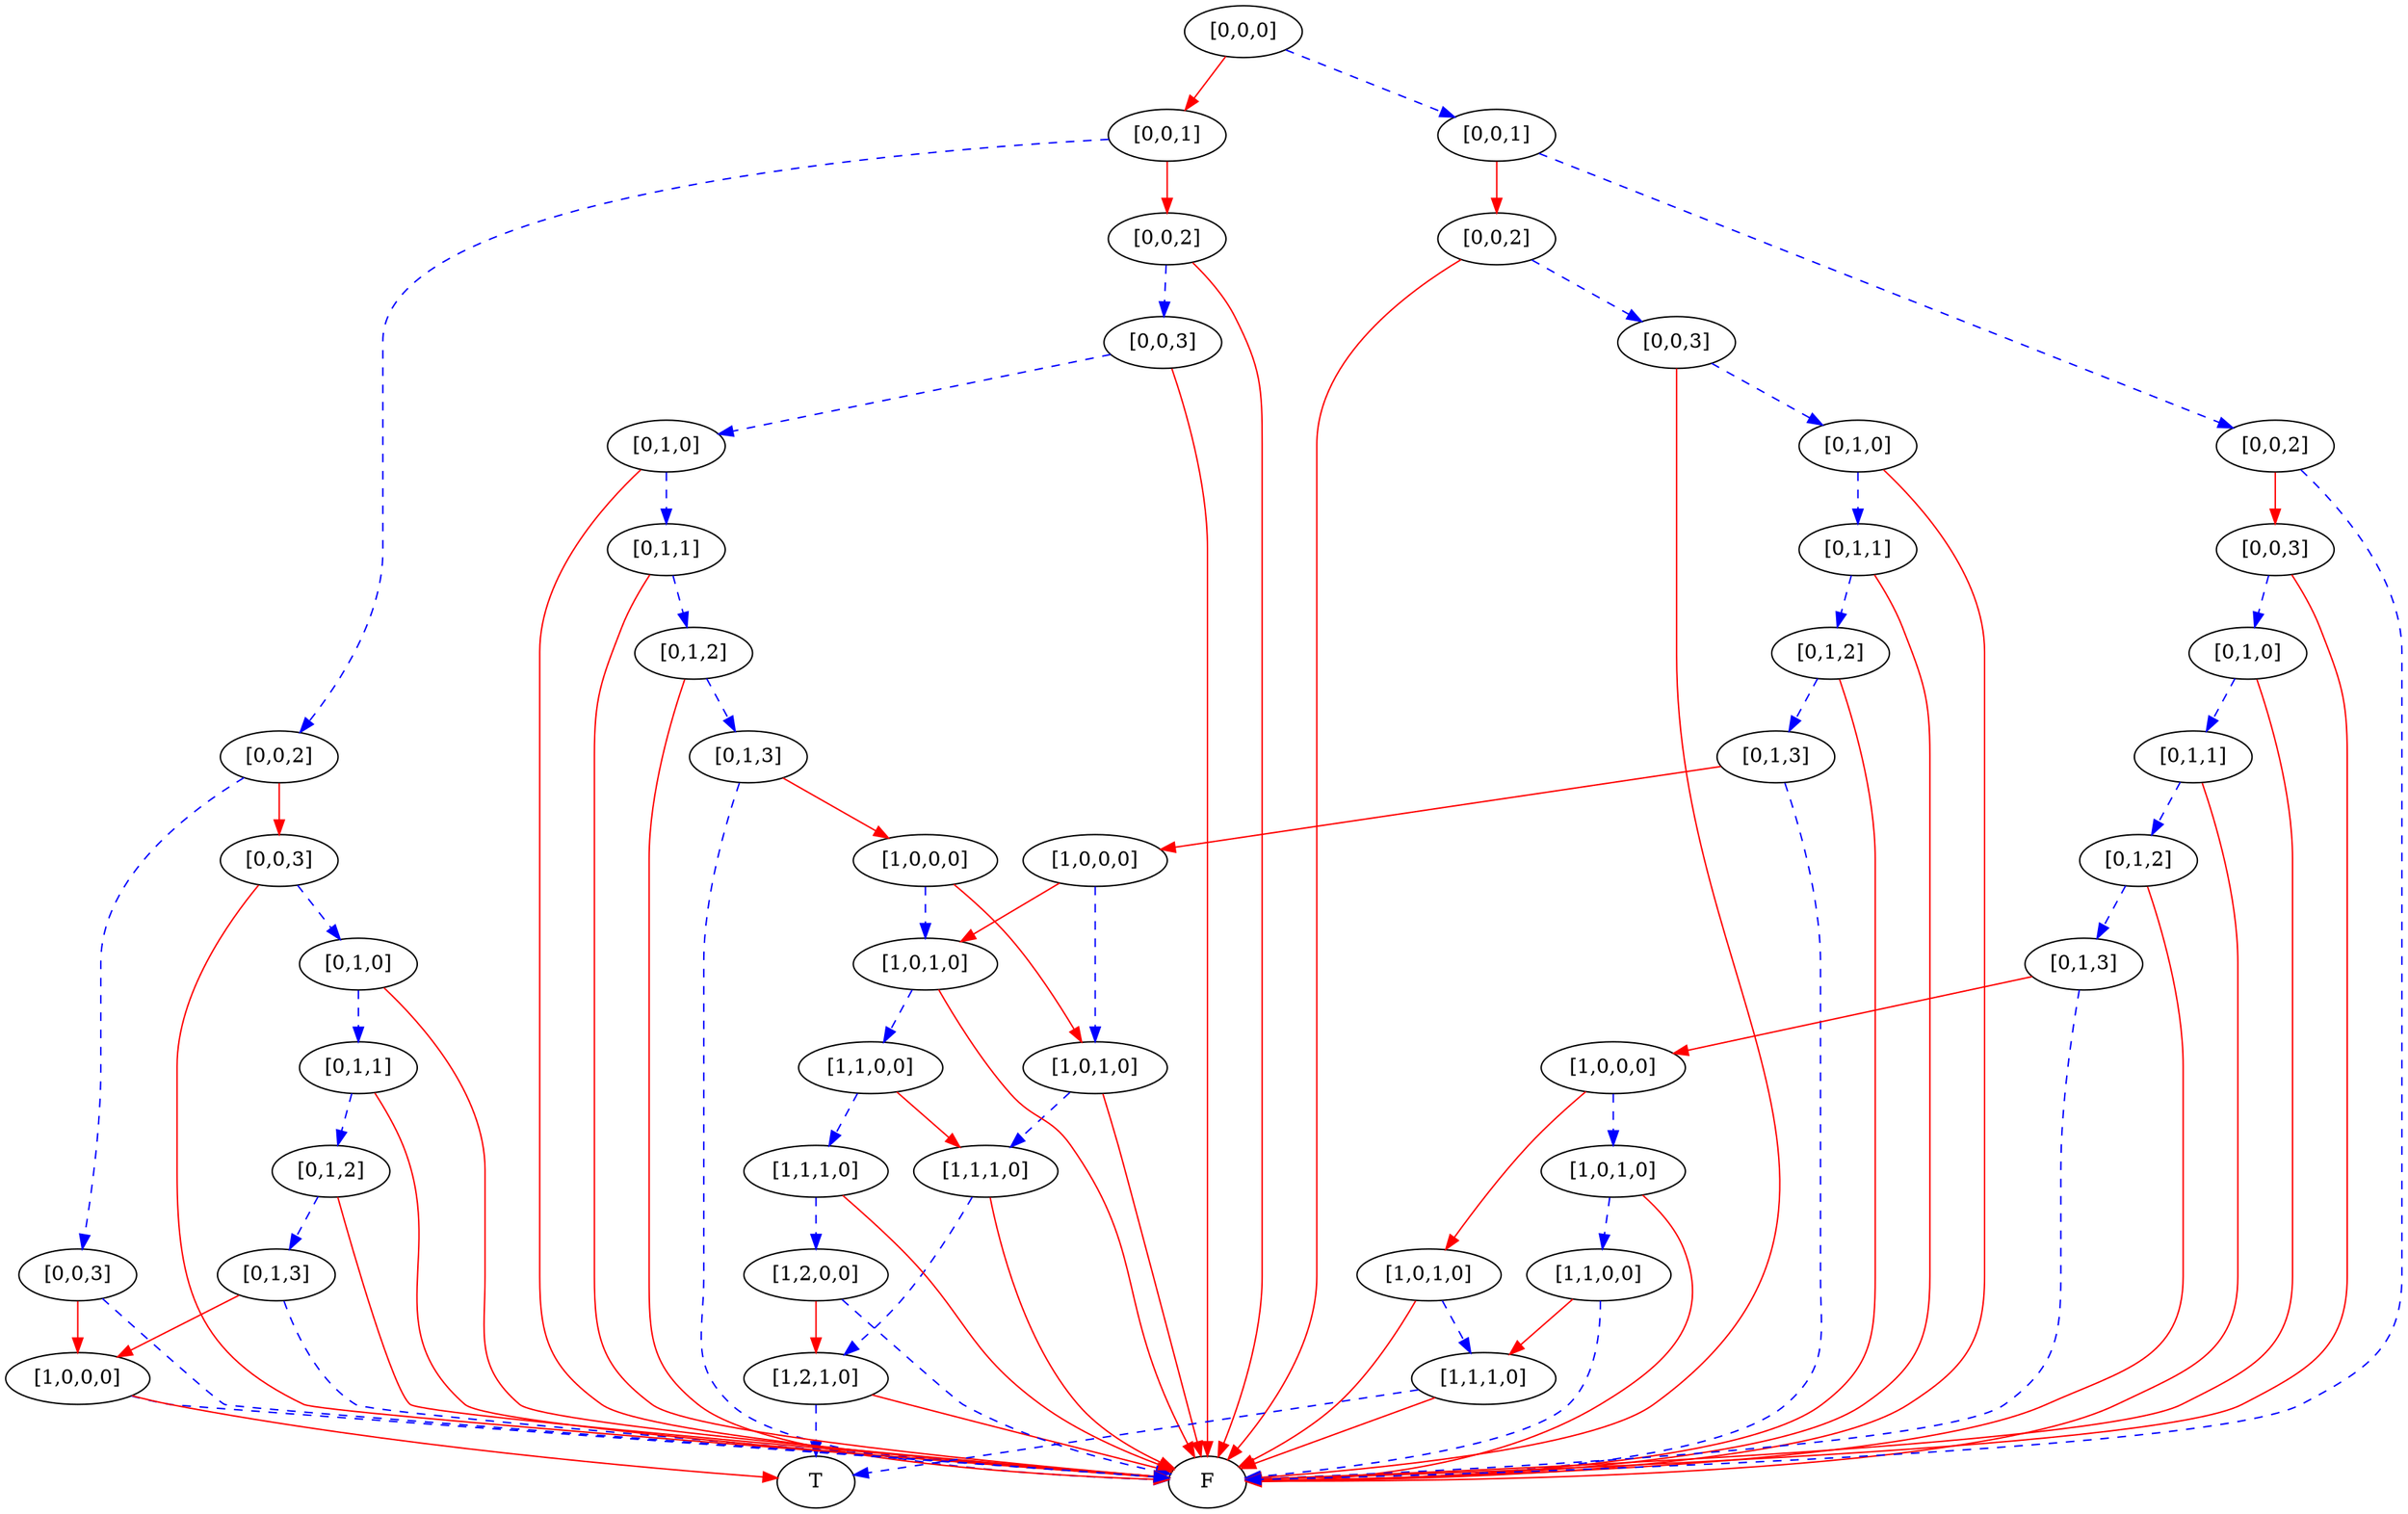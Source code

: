 digraph {
    1 [label=F];
    2 [label=T];
    3 [label="[1,2,1,0]"];
    4 [label="[1,1,1,0]"];
    5 [label="[1,0,1,0]"];
    6 [label="[1,2,0,0]"];
    7 [label="[1,1,1,0]"];
    8 [label="[1,1,0,0]"];
    9 [label="[1,0,1,0]"];
    10 [label="[1,0,0,0]"];
    11 [label="[0,1,3]"];
    12 [label="[0,1,2]"];
    13 [label="[0,1,1]"];
    14 [label="[0,1,0]"];
    15 [label="[0,0,3]"];
    16 [label="[0,0,2]"];
    17 [label="[1,0,0,0]"];
    18 [label="[0,1,3]"];
    19 [label="[0,1,2]"];
    20 [label="[0,1,1]"];
    21 [label="[0,1,0]"];
    22 [label="[0,0,3]"];
    23 [label="[0,0,3]"];
    24 [label="[0,0,2]"];
    25 [label="[0,0,1]"];
    26 [label="[1,0,0,0]"];
    27 [label="[0,1,3]"];
    28 [label="[0,1,2]"];
    29 [label="[0,1,1]"];
    30 [label="[0,1,0]"];
    31 [label="[0,0,3]"];
    32 [label="[0,0,2]"];
    33 [label="[1,1,1,0]"];
    34 [label="[1,0,1,0]"];
    35 [label="[1,1,0,0]"];
    36 [label="[1,0,1,0]"];
    37 [label="[1,0,0,0]"];
    38 [label="[0,1,3]"];
    39 [label="[0,1,2]"];
    40 [label="[0,1,1]"];
    41 [label="[0,1,0]"];
    42 [label="[0,0,3]"];
    43 [label="[0,0,2]"];
    44 [label="[0,0,1]"];
    45 [label="[0,0,0]"];
    3 -> 2 [style=dashed
           ,color=blue];
    3 -> 1 [color=red];
    4 -> 3 [style=dashed
           ,color=blue];
    4 -> 1 [color=red];
    5 -> 4 [style=dashed
           ,color=blue];
    5 -> 1 [color=red];
    6 -> 3 [color=red];
    6 -> 1 [style=dashed
           ,color=blue];
    7 -> 6 [style=dashed
           ,color=blue];
    7 -> 1 [color=red];
    8 -> 4 [color=red];
    8 -> 7 [style=dashed
           ,color=blue];
    9 -> 8 [style=dashed
           ,color=blue];
    9 -> 1 [color=red];
    10 -> 5 [color=red];
    10 -> 9 [style=dashed
            ,color=blue];
    11 -> 10 [color=red];
    11 -> 1 [style=dashed
            ,color=blue];
    12 -> 11 [style=dashed
             ,color=blue];
    12 -> 1 [color=red];
    13 -> 12 [style=dashed
             ,color=blue];
    13 -> 1 [color=red];
    14 -> 13 [style=dashed
             ,color=blue];
    14 -> 1 [color=red];
    15 -> 14 [style=dashed
             ,color=blue];
    15 -> 1 [color=red];
    16 -> 15 [style=dashed
             ,color=blue];
    16 -> 1 [color=red];
    17 -> 1 [style=dashed
            ,color=blue];
    17 -> 2 [color=red];
    18 -> 17 [color=red];
    18 -> 1 [style=dashed
            ,color=blue];
    19 -> 18 [style=dashed
             ,color=blue];
    19 -> 1 [color=red];
    20 -> 19 [style=dashed
             ,color=blue];
    20 -> 1 [color=red];
    21 -> 20 [style=dashed
             ,color=blue];
    21 -> 1 [color=red];
    22 -> 21 [style=dashed
             ,color=blue];
    22 -> 1 [color=red];
    23 -> 17 [color=red];
    23 -> 1 [style=dashed
            ,color=blue];
    24 -> 22 [color=red];
    24 -> 23 [style=dashed
             ,color=blue];
    25 -> 16 [color=red];
    25 -> 24 [style=dashed
             ,color=blue];
    26 -> 5 [style=dashed
            ,color=blue];
    26 -> 9 [color=red];
    27 -> 26 [color=red];
    27 -> 1 [style=dashed
            ,color=blue];
    28 -> 27 [style=dashed
             ,color=blue];
    28 -> 1 [color=red];
    29 -> 28 [style=dashed
             ,color=blue];
    29 -> 1 [color=red];
    30 -> 29 [style=dashed
             ,color=blue];
    30 -> 1 [color=red];
    31 -> 30 [style=dashed
             ,color=blue];
    31 -> 1 [color=red];
    32 -> 31 [style=dashed
             ,color=blue];
    32 -> 1 [color=red];
    33 -> 2 [style=dashed
            ,color=blue];
    33 -> 1 [color=red];
    34 -> 33 [style=dashed
             ,color=blue];
    34 -> 1 [color=red];
    35 -> 33 [color=red];
    35 -> 1 [style=dashed
            ,color=blue];
    36 -> 35 [style=dashed
             ,color=blue];
    36 -> 1 [color=red];
    37 -> 34 [color=red];
    37 -> 36 [style=dashed
             ,color=blue];
    38 -> 37 [color=red];
    38 -> 1 [style=dashed
            ,color=blue];
    39 -> 38 [style=dashed
             ,color=blue];
    39 -> 1 [color=red];
    40 -> 39 [style=dashed
             ,color=blue];
    40 -> 1 [color=red];
    41 -> 40 [style=dashed
             ,color=blue];
    41 -> 1 [color=red];
    42 -> 41 [style=dashed
             ,color=blue];
    42 -> 1 [color=red];
    43 -> 42 [color=red];
    43 -> 1 [style=dashed
            ,color=blue];
    44 -> 32 [color=red];
    44 -> 43 [style=dashed
             ,color=blue];
    45 -> 25 [color=red];
    45 -> 44 [style=dashed
             ,color=blue];
}